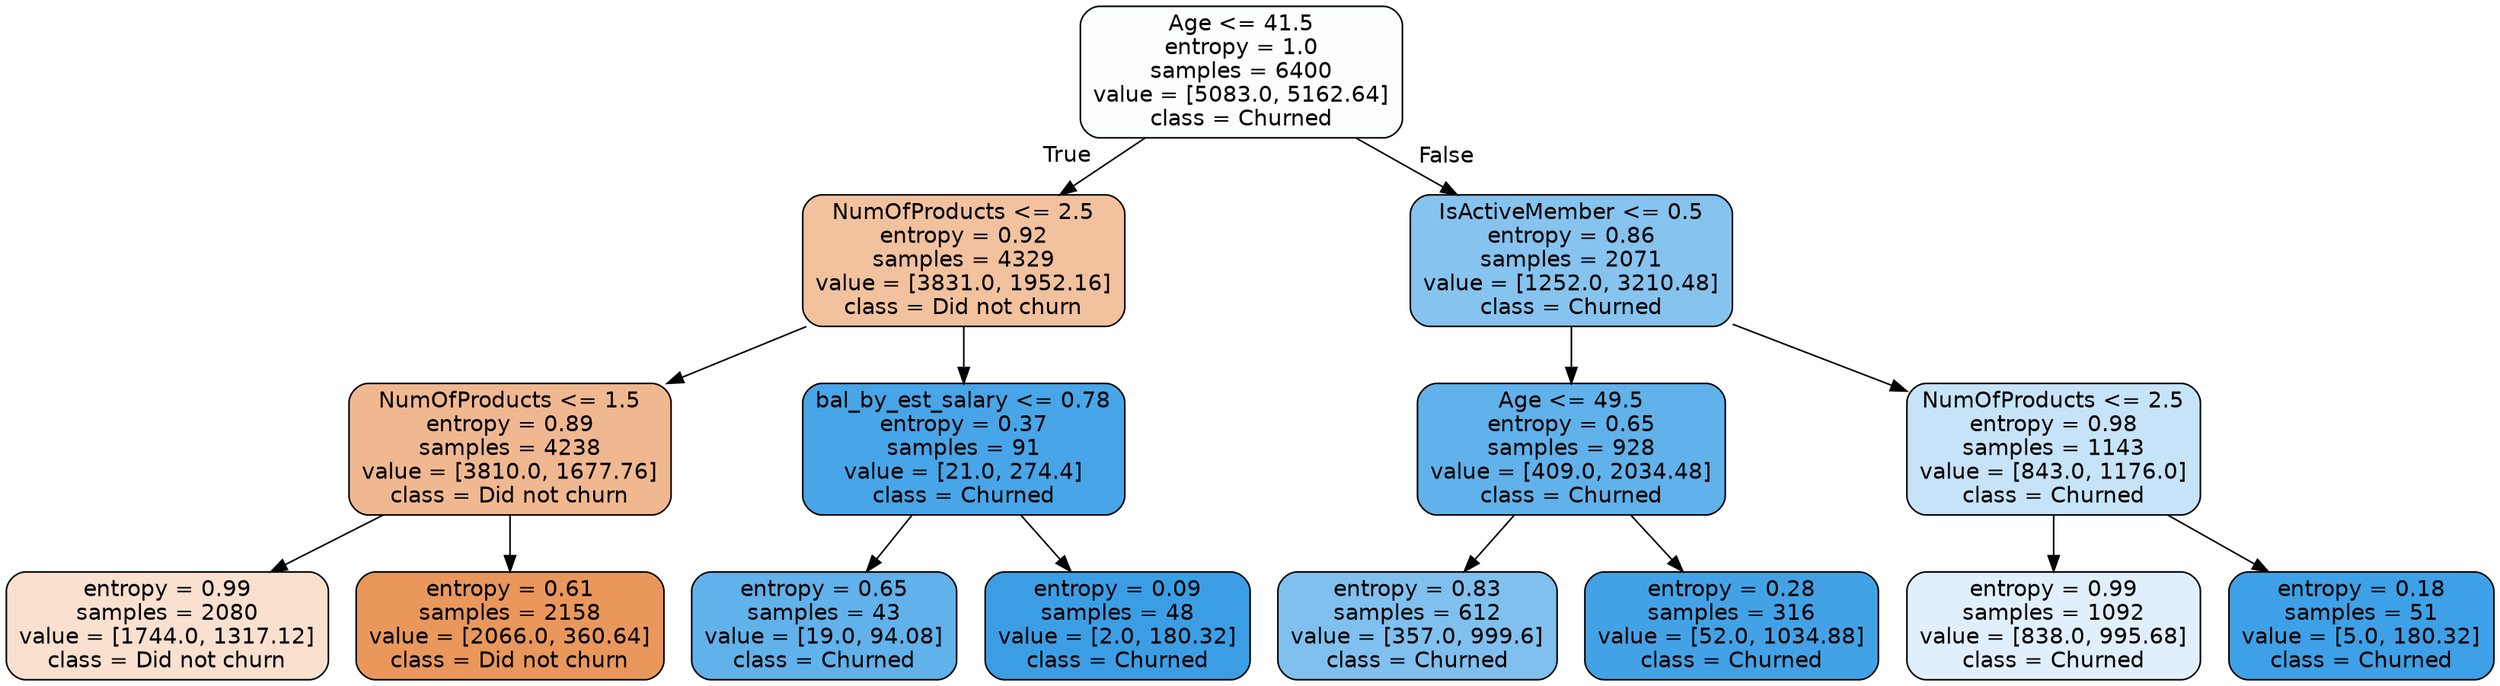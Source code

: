 digraph Tree {
node [shape=box, style="filled, rounded", color="black", fontname="helvetica"] ;
edge [fontname="helvetica"] ;
0 [label="Age <= 41.5\nentropy = 1.0\nsamples = 6400\nvalue = [5083.0, 5162.64]\nclass = Churned", fillcolor="#fcfdff"] ;
1 [label="NumOfProducts <= 2.5\nentropy = 0.92\nsamples = 4329\nvalue = [3831.0, 1952.16]\nclass = Did not churn", fillcolor="#f2c19e"] ;
0 -> 1 [labeldistance=2.5, labelangle=45, headlabel="True"] ;
2 [label="NumOfProducts <= 1.5\nentropy = 0.89\nsamples = 4238\nvalue = [3810.0, 1677.76]\nclass = Did not churn", fillcolor="#f0b890"] ;
1 -> 2 ;
3 [label="entropy = 0.99\nsamples = 2080\nvalue = [1744.0, 1317.12]\nclass = Did not churn", fillcolor="#f9e0cf"] ;
2 -> 3 ;
4 [label="entropy = 0.61\nsamples = 2158\nvalue = [2066.0, 360.64]\nclass = Did not churn", fillcolor="#ea975c"] ;
2 -> 4 ;
5 [label="bal_by_est_salary <= 0.78\nentropy = 0.37\nsamples = 91\nvalue = [21.0, 274.4]\nclass = Churned", fillcolor="#48a5e7"] ;
1 -> 5 ;
6 [label="entropy = 0.65\nsamples = 43\nvalue = [19.0, 94.08]\nclass = Churned", fillcolor="#61b1ea"] ;
5 -> 6 ;
7 [label="entropy = 0.09\nsamples = 48\nvalue = [2.0, 180.32]\nclass = Churned", fillcolor="#3b9ee5"] ;
5 -> 7 ;
8 [label="IsActiveMember <= 0.5\nentropy = 0.86\nsamples = 2071\nvalue = [1252.0, 3210.48]\nclass = Churned", fillcolor="#86c3ef"] ;
0 -> 8 [labeldistance=2.5, labelangle=-45, headlabel="False"] ;
9 [label="Age <= 49.5\nentropy = 0.65\nsamples = 928\nvalue = [409.0, 2034.48]\nclass = Churned", fillcolor="#61b1ea"] ;
8 -> 9 ;
10 [label="entropy = 0.83\nsamples = 612\nvalue = [357.0, 999.6]\nclass = Churned", fillcolor="#80c0ee"] ;
9 -> 10 ;
11 [label="entropy = 0.28\nsamples = 316\nvalue = [52.0, 1034.88]\nclass = Churned", fillcolor="#43a2e6"] ;
9 -> 11 ;
12 [label="NumOfProducts <= 2.5\nentropy = 0.98\nsamples = 1143\nvalue = [843.0, 1176.0]\nclass = Churned", fillcolor="#c7e3f8"] ;
8 -> 12 ;
13 [label="entropy = 0.99\nsamples = 1092\nvalue = [838.0, 995.68]\nclass = Churned", fillcolor="#e0effb"] ;
12 -> 13 ;
14 [label="entropy = 0.18\nsamples = 51\nvalue = [5.0, 180.32]\nclass = Churned", fillcolor="#3ea0e6"] ;
12 -> 14 ;
}